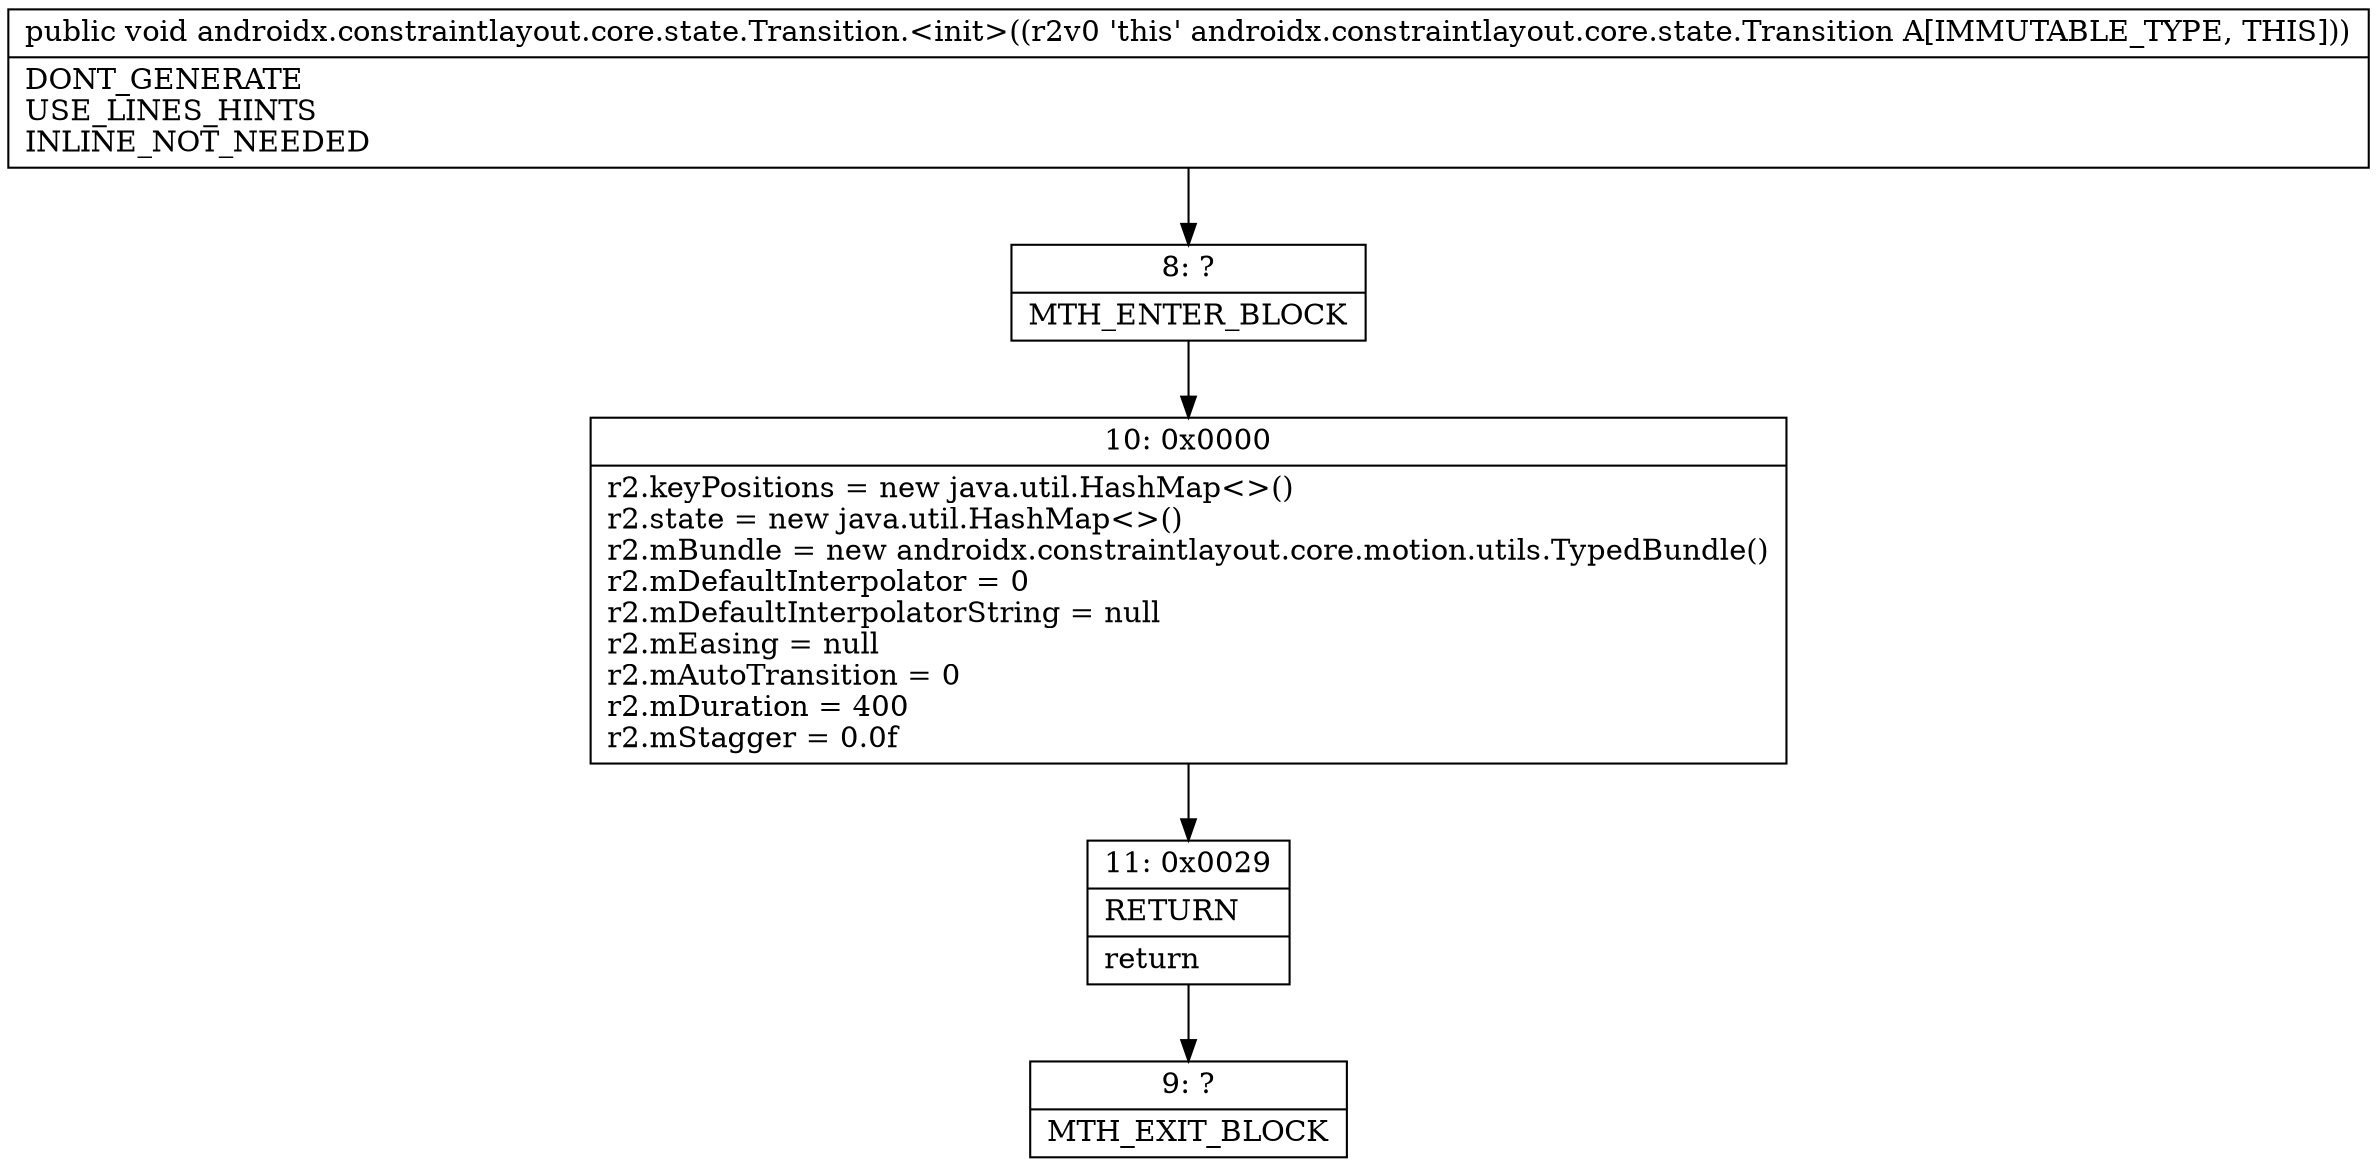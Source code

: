 digraph "CFG forandroidx.constraintlayout.core.state.Transition.\<init\>()V" {
Node_8 [shape=record,label="{8\:\ ?|MTH_ENTER_BLOCK\l}"];
Node_10 [shape=record,label="{10\:\ 0x0000|r2.keyPositions = new java.util.HashMap\<\>()\lr2.state = new java.util.HashMap\<\>()\lr2.mBundle = new androidx.constraintlayout.core.motion.utils.TypedBundle()\lr2.mDefaultInterpolator = 0\lr2.mDefaultInterpolatorString = null\lr2.mEasing = null\lr2.mAutoTransition = 0\lr2.mDuration = 400\lr2.mStagger = 0.0f\l}"];
Node_11 [shape=record,label="{11\:\ 0x0029|RETURN\l|return\l}"];
Node_9 [shape=record,label="{9\:\ ?|MTH_EXIT_BLOCK\l}"];
MethodNode[shape=record,label="{public void androidx.constraintlayout.core.state.Transition.\<init\>((r2v0 'this' androidx.constraintlayout.core.state.Transition A[IMMUTABLE_TYPE, THIS]))  | DONT_GENERATE\lUSE_LINES_HINTS\lINLINE_NOT_NEEDED\l}"];
MethodNode -> Node_8;Node_8 -> Node_10;
Node_10 -> Node_11;
Node_11 -> Node_9;
}


